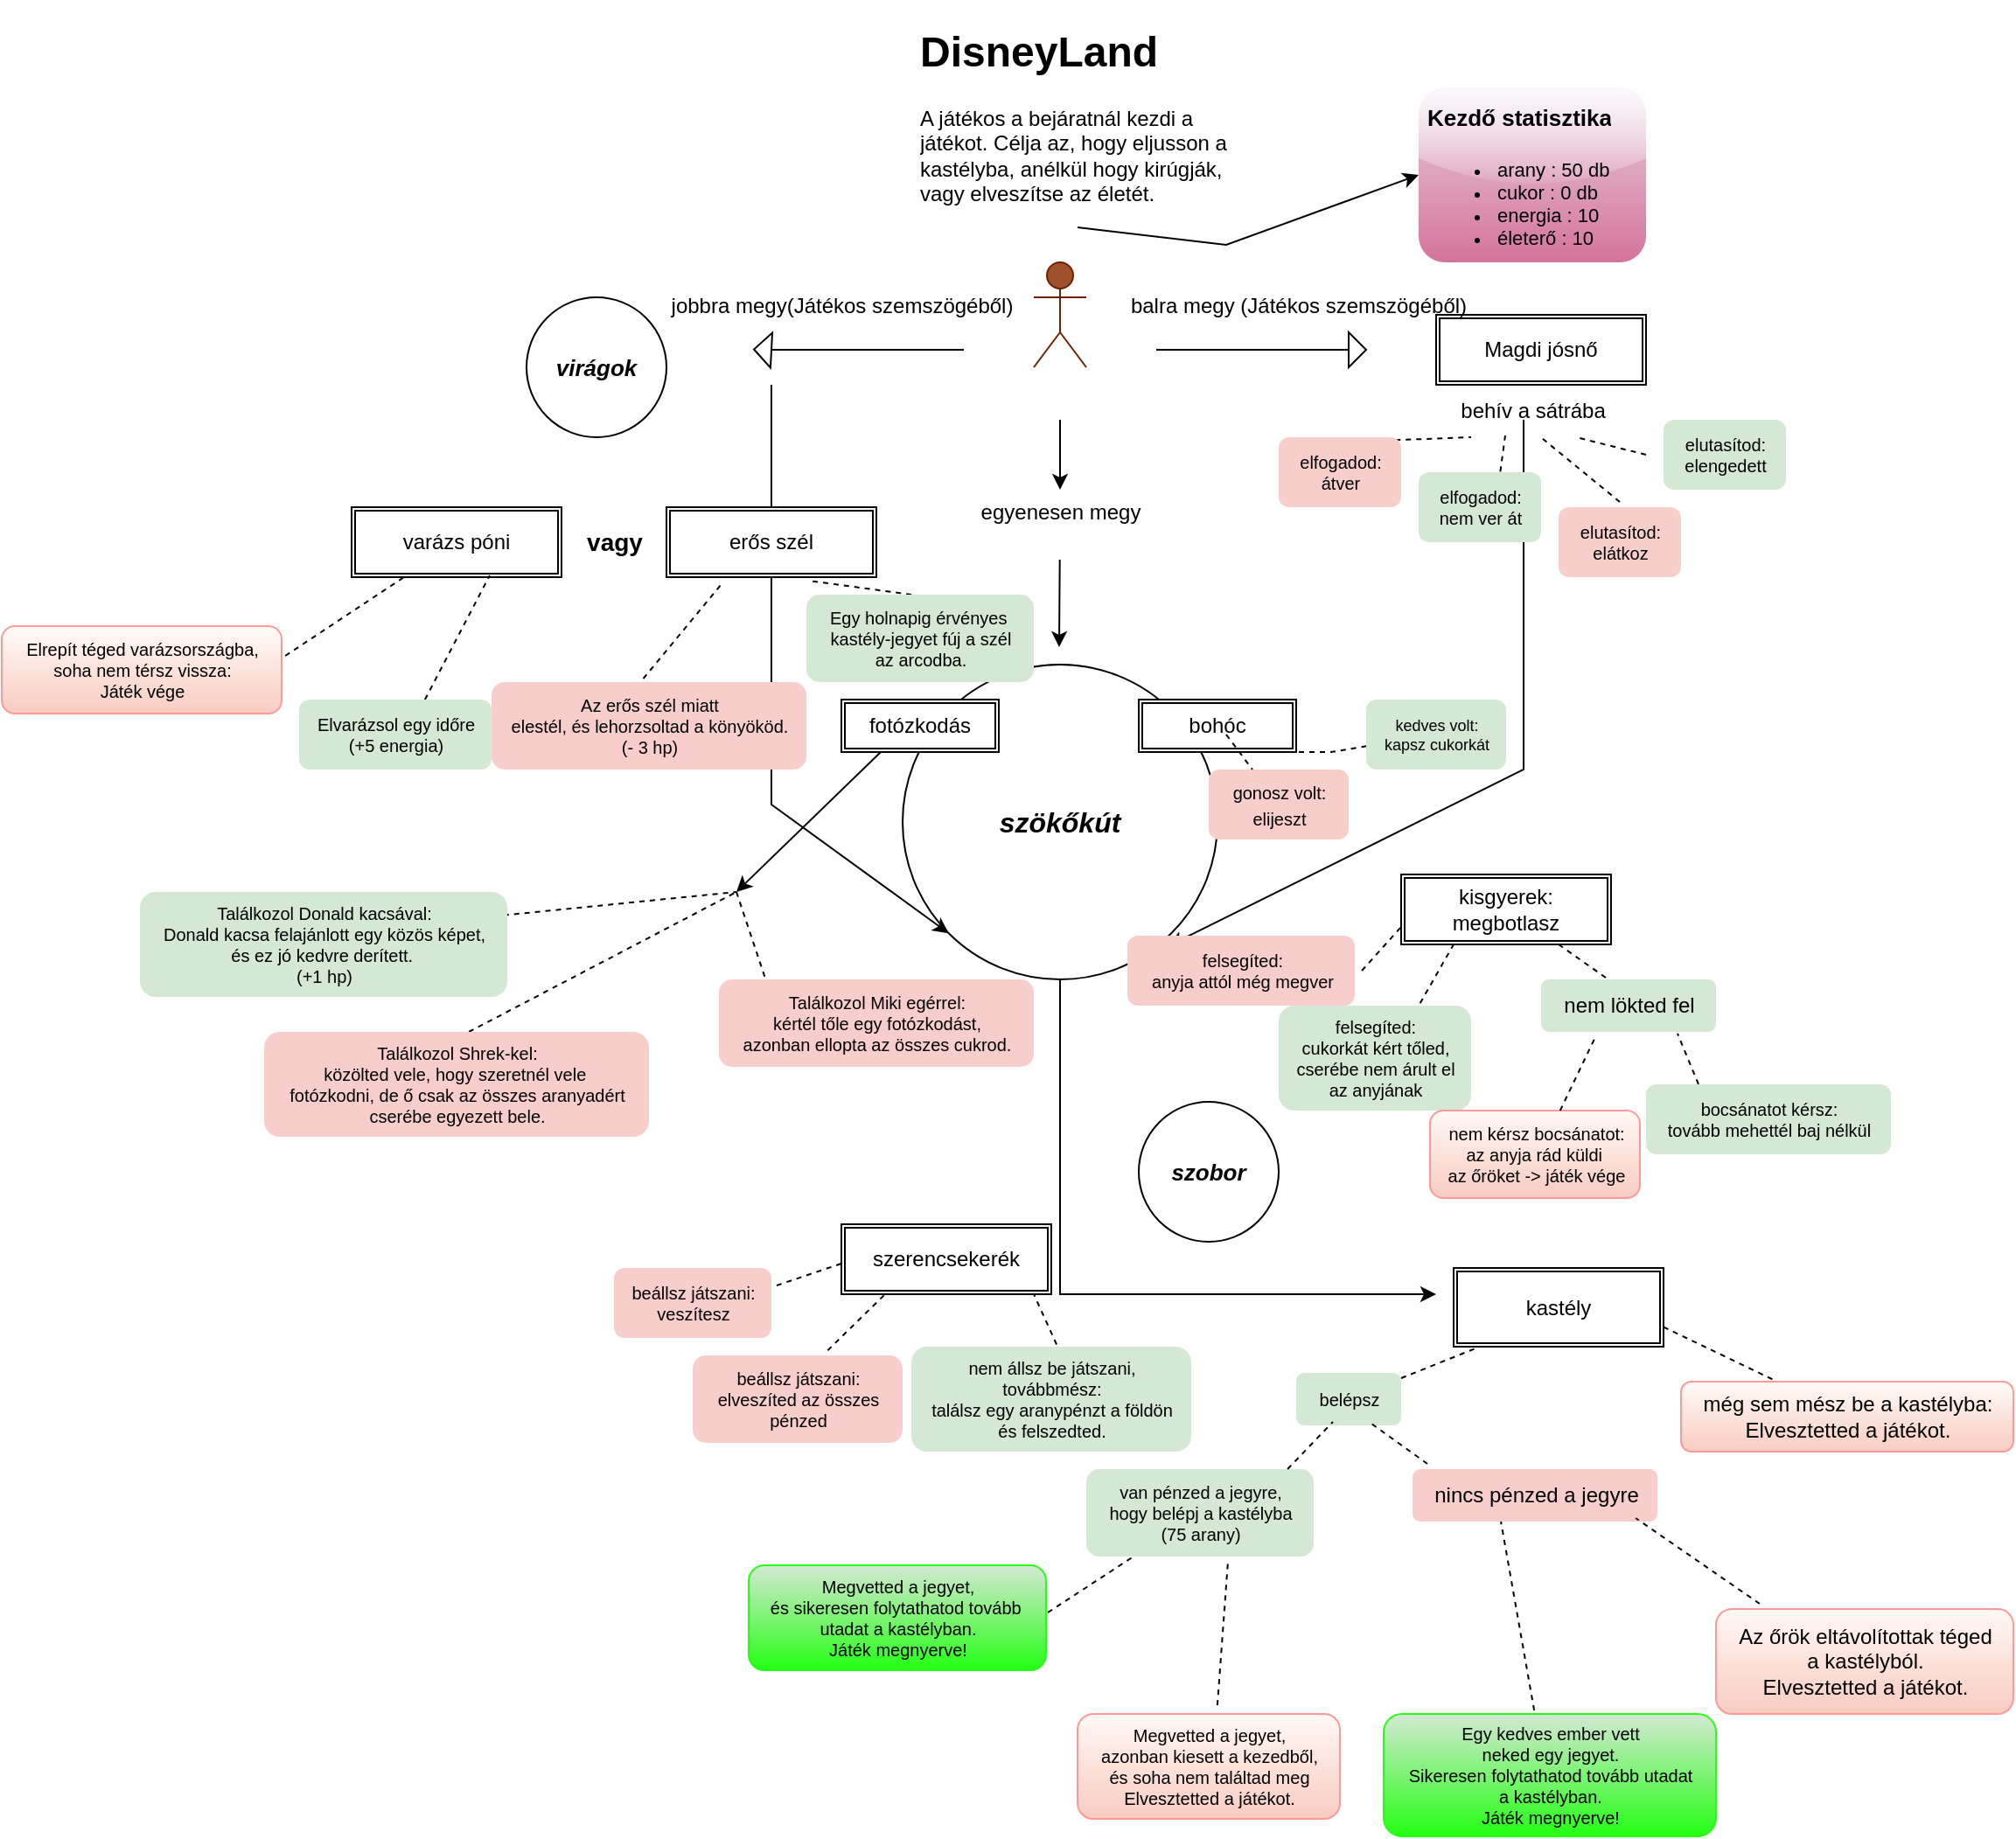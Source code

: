 <mxfile version="22.0.5" type="github">
  <diagram name="1 oldal" id="SZkVGr4VHI8cuYks12D8">
    <mxGraphModel dx="1399" dy="770" grid="1" gridSize="10" guides="1" tooltips="1" connect="1" arrows="1" fold="1" page="1" pageScale="1" pageWidth="827" pageHeight="1169" math="0" shadow="0">
      <root>
        <mxCell id="0" />
        <mxCell id="1" parent="0" />
        <mxCell id="VQEg4Eyufkacg4ii3oWg-2" value="&lt;div&gt;&lt;i&gt;&lt;b&gt;kezdőpont&lt;/b&gt;&lt;/i&gt;&lt;/div&gt;&lt;div&gt;&lt;i&gt;&lt;b&gt;&lt;br&gt;&lt;/b&gt;&lt;/i&gt;&lt;/div&gt;" style="shape=umlActor;verticalLabelPosition=bottom;verticalAlign=top;html=1;outlineConnect=0;fillColor=#a0522d;strokeColor=#6D1F00;fontColor=#ffffff;" parent="1" vertex="1">
          <mxGeometry x="820" y="160" width="30" height="60" as="geometry" />
        </mxCell>
        <mxCell id="VQEg4Eyufkacg4ii3oWg-5" value="" style="endArrow=none;html=1;rounded=0;" parent="1" source="VQEg4Eyufkacg4ii3oWg-10" edge="1">
          <mxGeometry width="50" height="50" relative="1" as="geometry">
            <mxPoint x="890" y="210" as="sourcePoint" />
            <mxPoint x="1000" y="210" as="targetPoint" />
          </mxGeometry>
        </mxCell>
        <mxCell id="VQEg4Eyufkacg4ii3oWg-6" value="" style="endArrow=none;html=1;rounded=0;" parent="1" source="VQEg4Eyufkacg4ii3oWg-8" edge="1">
          <mxGeometry width="50" height="50" relative="1" as="geometry">
            <mxPoint x="670" y="210" as="sourcePoint" />
            <mxPoint x="780" y="210" as="targetPoint" />
          </mxGeometry>
        </mxCell>
        <mxCell id="VQEg4Eyufkacg4ii3oWg-9" value="" style="endArrow=none;html=1;rounded=0;" parent="1" target="VQEg4Eyufkacg4ii3oWg-8" edge="1">
          <mxGeometry width="50" height="50" relative="1" as="geometry">
            <mxPoint x="670" y="210" as="sourcePoint" />
            <mxPoint x="780" y="210" as="targetPoint" />
          </mxGeometry>
        </mxCell>
        <mxCell id="VQEg4Eyufkacg4ii3oWg-8" value="" style="triangle;whiteSpace=wrap;html=1;rotation=-177;" parent="1" vertex="1">
          <mxGeometry x="660" y="200" width="10" height="20" as="geometry" />
        </mxCell>
        <mxCell id="VQEg4Eyufkacg4ii3oWg-11" value="" style="endArrow=none;html=1;rounded=0;" parent="1" target="VQEg4Eyufkacg4ii3oWg-10" edge="1">
          <mxGeometry width="50" height="50" relative="1" as="geometry">
            <mxPoint x="890" y="210" as="sourcePoint" />
            <mxPoint x="1000" y="210" as="targetPoint" />
          </mxGeometry>
        </mxCell>
        <mxCell id="VQEg4Eyufkacg4ii3oWg-10" value="" style="triangle;whiteSpace=wrap;html=1;rotation=-180;direction=west;" parent="1" vertex="1">
          <mxGeometry x="1000" y="200" width="10" height="20" as="geometry" />
        </mxCell>
        <mxCell id="VQEg4Eyufkacg4ii3oWg-12" value="" style="endArrow=classic;html=1;rounded=0;" parent="1" source="VQEg4Eyufkacg4ii3oWg-38" edge="1">
          <mxGeometry width="50" height="50" relative="1" as="geometry">
            <mxPoint x="835" y="250" as="sourcePoint" />
            <mxPoint x="834.5" y="380" as="targetPoint" />
          </mxGeometry>
        </mxCell>
        <mxCell id="VQEg4Eyufkacg4ii3oWg-13" value="&lt;b&gt;&lt;i&gt;&lt;font style=&quot;font-size: 16px;&quot;&gt;szökőkút&lt;/font&gt;&lt;/i&gt;&lt;/b&gt;" style="ellipse;whiteSpace=wrap;html=1;aspect=fixed;" parent="1" vertex="1">
          <mxGeometry x="745" y="390" width="180" height="180" as="geometry" />
        </mxCell>
        <mxCell id="VQEg4Eyufkacg4ii3oWg-16" value="Magdi jósnő" style="shape=ext;double=1;rounded=0;whiteSpace=wrap;html=1;" parent="1" vertex="1">
          <mxGeometry x="1050" y="190" width="120" height="40" as="geometry" />
        </mxCell>
        <mxCell id="VQEg4Eyufkacg4ii3oWg-18" value="" style="endArrow=classic;html=1;rounded=0;fontSize=30;entryX=0;entryY=1;entryDx=0;entryDy=0;" parent="1" target="VQEg4Eyufkacg4ii3oWg-13" edge="1">
          <mxGeometry width="50" height="50" relative="1" as="geometry">
            <mxPoint x="670" y="230" as="sourcePoint" />
            <mxPoint x="660" y="450" as="targetPoint" />
            <Array as="points">
              <mxPoint x="670" y="470" />
            </Array>
          </mxGeometry>
        </mxCell>
        <mxCell id="VQEg4Eyufkacg4ii3oWg-20" value="" style="endArrow=classic;html=1;rounded=0;entryX=0.844;entryY=0.894;entryDx=0;entryDy=0;entryPerimeter=0;" parent="1" target="VQEg4Eyufkacg4ii3oWg-13" edge="1">
          <mxGeometry width="50" height="50" relative="1" as="geometry">
            <mxPoint x="1100" y="250" as="sourcePoint" />
            <mxPoint x="870" y="420" as="targetPoint" />
            <Array as="points">
              <mxPoint x="1100" y="450" />
            </Array>
          </mxGeometry>
        </mxCell>
        <mxCell id="VQEg4Eyufkacg4ii3oWg-22" value="" style="endArrow=classic;html=1;rounded=0;exitX=0.5;exitY=1;exitDx=0;exitDy=0;" parent="1" source="VQEg4Eyufkacg4ii3oWg-13" edge="1">
          <mxGeometry width="50" height="50" relative="1" as="geometry">
            <mxPoint x="820" y="470" as="sourcePoint" />
            <mxPoint x="1050" y="750" as="targetPoint" />
            <Array as="points">
              <mxPoint x="835" y="750" />
            </Array>
          </mxGeometry>
        </mxCell>
        <mxCell id="VQEg4Eyufkacg4ii3oWg-23" value="szerencsekerék" style="shape=ext;double=1;rounded=0;whiteSpace=wrap;html=1;" parent="1" vertex="1">
          <mxGeometry x="710" y="710" width="120" height="40" as="geometry" />
        </mxCell>
        <mxCell id="VQEg4Eyufkacg4ii3oWg-27" value="kastély" style="shape=ext;double=1;rounded=0;whiteSpace=wrap;html=1;" parent="1" vertex="1">
          <mxGeometry x="1060" y="735" width="120" height="45" as="geometry" />
        </mxCell>
        <mxCell id="VQEg4Eyufkacg4ii3oWg-29" value="fotózkodás" style="shape=ext;double=1;rounded=0;whiteSpace=wrap;html=1;" parent="1" vertex="1">
          <mxGeometry x="710" y="410" width="90" height="30" as="geometry" />
        </mxCell>
        <mxCell id="VQEg4Eyufkacg4ii3oWg-30" value="bohóc" style="shape=ext;double=1;rounded=0;whiteSpace=wrap;html=1;" parent="1" vertex="1">
          <mxGeometry x="880" y="410" width="90" height="30" as="geometry" />
        </mxCell>
        <mxCell id="VQEg4Eyufkacg4ii3oWg-32" value="kisgyerek:&lt;br&gt;megbotlasz" style="shape=ext;double=1;rounded=0;whiteSpace=wrap;html=1;" parent="1" vertex="1">
          <mxGeometry x="1030" y="510" width="120" height="40" as="geometry" />
        </mxCell>
        <mxCell id="VQEg4Eyufkacg4ii3oWg-33" value="&lt;b&gt;&lt;i&gt;&lt;font style=&quot;font-size: 13px;&quot;&gt;szobor&lt;/font&gt;&lt;/i&gt;&lt;/b&gt;" style="ellipse;whiteSpace=wrap;html=1;aspect=fixed;" parent="1" vertex="1">
          <mxGeometry x="880" y="640" width="80" height="80" as="geometry" />
        </mxCell>
        <mxCell id="VQEg4Eyufkacg4ii3oWg-34" value="varázs póni" style="shape=ext;double=1;rounded=0;whiteSpace=wrap;html=1;" parent="1" vertex="1">
          <mxGeometry x="430" y="300" width="120" height="40" as="geometry" />
        </mxCell>
        <mxCell id="VQEg4Eyufkacg4ii3oWg-35" value="balra megy (Játékos szemszögéből)" style="text;html=1;align=center;verticalAlign=middle;resizable=0;points=[];autosize=1;strokeColor=none;fillColor=none;" parent="1" vertex="1">
          <mxGeometry x="861" y="170" width="220" height="30" as="geometry" />
        </mxCell>
        <mxCell id="VQEg4Eyufkacg4ii3oWg-37" value="jobbra megy(Játékos szemszögéből)" style="text;html=1;align=center;verticalAlign=middle;resizable=0;points=[];autosize=1;strokeColor=none;fillColor=none;" parent="1" vertex="1">
          <mxGeometry x="595" y="170" width="230" height="30" as="geometry" />
        </mxCell>
        <mxCell id="VQEg4Eyufkacg4ii3oWg-39" value="" style="endArrow=classic;html=1;rounded=0;" parent="1" target="VQEg4Eyufkacg4ii3oWg-38" edge="1">
          <mxGeometry width="50" height="50" relative="1" as="geometry">
            <mxPoint x="835" y="250" as="sourcePoint" />
            <mxPoint x="834.5" y="380" as="targetPoint" />
          </mxGeometry>
        </mxCell>
        <mxCell id="VQEg4Eyufkacg4ii3oWg-38" value="&lt;div&gt;egyenesen megy&lt;/div&gt;&lt;div&gt;&lt;br&gt;&lt;/div&gt;" style="text;html=1;align=center;verticalAlign=middle;resizable=0;points=[];autosize=1;strokeColor=none;fillColor=none;" parent="1" vertex="1">
          <mxGeometry x="775" y="290" width="120" height="40" as="geometry" />
        </mxCell>
        <mxCell id="VQEg4Eyufkacg4ii3oWg-40" value="&lt;div&gt;behív a sátrába&lt;/div&gt;" style="text;html=1;align=center;verticalAlign=middle;resizable=0;points=[];autosize=1;strokeColor=none;fillColor=none;" parent="1" vertex="1">
          <mxGeometry x="1050" y="230" width="110" height="30" as="geometry" />
        </mxCell>
        <mxCell id="VQEg4Eyufkacg4ii3oWg-41" value="" style="endArrow=none;dashed=1;html=1;rounded=0;exitX=0.695;exitY=0.058;exitDx=0;exitDy=0;exitPerimeter=0;" parent="1" source="VQEg4Eyufkacg4ii3oWg-45" edge="1">
          <mxGeometry width="50" height="50" relative="1" as="geometry">
            <mxPoint x="1050" y="280" as="sourcePoint" />
            <mxPoint x="1070" y="260" as="targetPoint" />
          </mxGeometry>
        </mxCell>
        <mxCell id="VQEg4Eyufkacg4ii3oWg-42" value="" style="endArrow=none;dashed=1;html=1;rounded=0;entryX=0.658;entryY=1.033;entryDx=0;entryDy=0;entryPerimeter=0;" parent="1" edge="1">
          <mxGeometry width="50" height="50" relative="1" as="geometry">
            <mxPoint x="1170" y="270" as="sourcePoint" />
            <mxPoint x="1130" y="260" as="targetPoint" />
          </mxGeometry>
        </mxCell>
        <mxCell id="VQEg4Eyufkacg4ii3oWg-43" value="" style="endArrow=none;dashed=1;html=1;rounded=0;entryX=0.533;entryY=0.967;entryDx=0;entryDy=0;entryPerimeter=0;exitX=0.5;exitY=-0.075;exitDx=0;exitDy=0;exitPerimeter=0;" parent="1" source="mEzDhjuTcP2UeNapwm7h-10" target="VQEg4Eyufkacg4ii3oWg-40" edge="1">
          <mxGeometry width="50" height="50" relative="1" as="geometry">
            <mxPoint x="1140" y="290" as="sourcePoint" />
            <mxPoint x="1140" y="270" as="targetPoint" />
          </mxGeometry>
        </mxCell>
        <mxCell id="VQEg4Eyufkacg4ii3oWg-44" value="" style="endArrow=none;dashed=1;html=1;rounded=0;entryX=0.533;entryY=0.967;entryDx=0;entryDy=0;entryPerimeter=0;exitX=0.667;exitY=-0.008;exitDx=0;exitDy=0;exitPerimeter=0;" parent="1" source="VQEg4Eyufkacg4ii3oWg-46" edge="1">
          <mxGeometry width="50" height="50" relative="1" as="geometry">
            <mxPoint x="1090.5" y="290" as="sourcePoint" />
            <mxPoint x="1089.5" y="259" as="targetPoint" />
          </mxGeometry>
        </mxCell>
        <mxCell id="VQEg4Eyufkacg4ii3oWg-45" value="&lt;div style=&quot;font-size: 10px;&quot;&gt;elfogadod:&lt;/div&gt;&lt;div style=&quot;font-size: 10px;&quot;&gt;átver&lt;br style=&quot;font-size: 10px;&quot;&gt;&lt;/div&gt;" style="text;html=1;align=center;verticalAlign=middle;resizable=0;points=[];autosize=1;strokeColor=none;fillColor=#f8cecc;fontSize=10;rounded=1;" parent="1" vertex="1">
          <mxGeometry x="960" y="260" width="70" height="40" as="geometry" />
        </mxCell>
        <mxCell id="VQEg4Eyufkacg4ii3oWg-46" value="&lt;div style=&quot;font-size: 10px;&quot;&gt;elfogadod:&lt;/div&gt;&lt;div style=&quot;font-size: 10px;&quot;&gt;nem ver át&lt;br style=&quot;font-size: 10px;&quot;&gt;&lt;/div&gt;" style="text;html=1;align=center;verticalAlign=middle;resizable=0;points=[];autosize=1;strokeColor=none;fillColor=#d5e8d4;fontSize=10;fillStyle=auto;gradientColor=none;rounded=1;glass=0;shadow=0;" parent="1" vertex="1">
          <mxGeometry x="1040" y="280" width="70" height="40" as="geometry" />
        </mxCell>
        <mxCell id="VQEg4Eyufkacg4ii3oWg-49" value="&lt;div style=&quot;font-size: 10px;&quot;&gt;elutasítod:&lt;/div&gt;&lt;div style=&quot;font-size: 10px;&quot;&gt;elengedett&lt;/div&gt;" style="text;html=1;align=center;verticalAlign=middle;resizable=0;points=[];autosize=1;strokeColor=none;fillColor=#d5e8d4;fontSize=10;rounded=1;" parent="1" vertex="1">
          <mxGeometry x="1180" y="250" width="70" height="40" as="geometry" />
        </mxCell>
        <mxCell id="RfejrbbT5hm9Z-tXLrb4-1" value="&lt;font style=&quot;font-size: 10px;&quot;&gt;gonosz volt:&lt;br&gt;elijeszt&lt;/font&gt;" style="text;html=1;align=center;verticalAlign=middle;resizable=0;points=[];autosize=1;strokeColor=none;fillColor=#f8cecc;rounded=1;" parent="1" vertex="1">
          <mxGeometry x="920" y="450" width="80" height="40" as="geometry" />
        </mxCell>
        <mxCell id="RfejrbbT5hm9Z-tXLrb4-3" value="kedves volt:&lt;br style=&quot;font-size: 9px;&quot;&gt;kapsz cukorkát" style="text;html=1;align=center;verticalAlign=middle;resizable=0;points=[];autosize=1;strokeColor=none;fillColor=#d5e8d4;fontSize=9;rounded=1;" parent="1" vertex="1">
          <mxGeometry x="1010" y="410" width="80" height="40" as="geometry" />
        </mxCell>
        <mxCell id="RfejrbbT5hm9Z-tXLrb4-7" value="" style="endArrow=none;dashed=1;html=1;rounded=0;" parent="1" target="RfejrbbT5hm9Z-tXLrb4-1" edge="1">
          <mxGeometry width="50" height="50" relative="1" as="geometry">
            <mxPoint x="930" y="430" as="sourcePoint" />
            <mxPoint x="980" y="380" as="targetPoint" />
          </mxGeometry>
        </mxCell>
        <mxCell id="RfejrbbT5hm9Z-tXLrb4-8" value="" style="endArrow=none;dashed=1;html=1;rounded=0;exitX=0.75;exitY=1;exitDx=0;exitDy=0;" parent="1" source="VQEg4Eyufkacg4ii3oWg-30" target="RfejrbbT5hm9Z-tXLrb4-3" edge="1">
          <mxGeometry width="50" height="50" relative="1" as="geometry">
            <mxPoint x="940" y="440" as="sourcePoint" />
            <mxPoint x="942" y="450" as="targetPoint" />
            <Array as="points">
              <mxPoint x="990" y="440" />
            </Array>
          </mxGeometry>
        </mxCell>
        <mxCell id="RfejrbbT5hm9Z-tXLrb4-10" value="" style="endArrow=none;dashed=1;html=1;rounded=0;exitX=0.735;exitY=-0.023;exitDx=0;exitDy=0;exitPerimeter=0;" parent="1" source="RfejrbbT5hm9Z-tXLrb4-12" edge="1">
          <mxGeometry width="50" height="50" relative="1" as="geometry">
            <mxPoint x="1050" y="570" as="sourcePoint" />
            <mxPoint x="1060" y="550" as="targetPoint" />
          </mxGeometry>
        </mxCell>
        <mxCell id="RfejrbbT5hm9Z-tXLrb4-12" value="&lt;font style=&quot;font-size: 10px;&quot;&gt;felsegíted:&lt;br style=&quot;font-size: 10px;&quot;&gt;cukorkát kért tőled,&lt;br style=&quot;font-size: 10px;&quot;&gt;cserébe nem árult el&lt;br style=&quot;font-size: 10px;&quot;&gt;az anyjának&lt;br style=&quot;font-size: 10px;&quot;&gt;&lt;/font&gt;" style="text;html=1;align=center;verticalAlign=middle;resizable=0;points=[];autosize=1;strokeColor=none;fillColor=#d5e8d4;rounded=1;fontSize=10;" parent="1" vertex="1">
          <mxGeometry x="960" y="585" width="110" height="60" as="geometry" />
        </mxCell>
        <mxCell id="ZeIe9nPfyKFeGoANkGUT-1" value="&lt;font style=&quot;font-size: 10px;&quot;&gt;felsegíted:&lt;br style=&quot;font-size: 10px;&quot;&gt;anyja attól még megver&lt;/font&gt;" style="text;html=1;align=center;verticalAlign=middle;resizable=0;points=[];autosize=1;strokeColor=none;fillColor=#f8cecc;rounded=1;fontSize=10;" parent="1" vertex="1">
          <mxGeometry x="873.5" y="545" width="130" height="40" as="geometry" />
        </mxCell>
        <mxCell id="ZeIe9nPfyKFeGoANkGUT-3" value="nem lökted fel" style="text;html=1;align=center;verticalAlign=middle;resizable=0;points=[];autosize=1;strokeColor=none;fillColor=#d5e8d4;rounded=1;" parent="1" vertex="1">
          <mxGeometry x="1110" y="570" width="100" height="30" as="geometry" />
        </mxCell>
        <mxCell id="ZeIe9nPfyKFeGoANkGUT-4" value="" style="endArrow=none;dashed=1;html=1;rounded=0;exitX=0.37;exitY=-0.033;exitDx=0;exitDy=0;exitPerimeter=0;entryX=0.75;entryY=1;entryDx=0;entryDy=0;" parent="1" source="ZeIe9nPfyKFeGoANkGUT-3" target="VQEg4Eyufkacg4ii3oWg-32" edge="1">
          <mxGeometry width="50" height="50" relative="1" as="geometry">
            <mxPoint x="1060" y="580" as="sourcePoint" />
            <mxPoint x="1070" y="560" as="targetPoint" />
          </mxGeometry>
        </mxCell>
        <mxCell id="ZeIe9nPfyKFeGoANkGUT-5" value="" style="endArrow=none;dashed=1;html=1;rounded=0;exitX=1.031;exitY=0.5;exitDx=0;exitDy=0;exitPerimeter=0;entryX=0;entryY=0.75;entryDx=0;entryDy=0;" parent="1" source="ZeIe9nPfyKFeGoANkGUT-1" target="VQEg4Eyufkacg4ii3oWg-32" edge="1">
          <mxGeometry width="50" height="50" relative="1" as="geometry">
            <mxPoint x="1157" y="579" as="sourcePoint" />
            <mxPoint x="1130" y="560" as="targetPoint" />
          </mxGeometry>
        </mxCell>
        <mxCell id="ZeIe9nPfyKFeGoANkGUT-6" value="" style="endArrow=none;dashed=1;html=1;rounded=0;entryX=0.78;entryY=1.033;entryDx=0;entryDy=0;entryPerimeter=0;" parent="1" target="ZeIe9nPfyKFeGoANkGUT-3" edge="1">
          <mxGeometry width="50" height="50" relative="1" as="geometry">
            <mxPoint x="1200" y="630" as="sourcePoint" />
            <mxPoint x="1130" y="560" as="targetPoint" />
          </mxGeometry>
        </mxCell>
        <mxCell id="ZeIe9nPfyKFeGoANkGUT-7" value="bocsánatot kérsz:&lt;br style=&quot;font-size: 10px;&quot;&gt;tovább mehettél baj nélkül" style="text;html=1;align=center;verticalAlign=middle;resizable=0;points=[];autosize=1;strokeColor=none;fillColor=#d5e8d4;fontSize=10;rounded=1;" parent="1" vertex="1">
          <mxGeometry x="1170" y="630" width="140" height="40" as="geometry" />
        </mxCell>
        <mxCell id="ZeIe9nPfyKFeGoANkGUT-9" value="nem kérsz bocsánatot:&lt;br style=&quot;font-size: 10px;&quot;&gt;az anyja rád küldi&amp;nbsp;&lt;br style=&quot;font-size: 10px;&quot;&gt;az őröket -&amp;gt; játék vége" style="text;html=1;align=center;verticalAlign=middle;resizable=0;points=[];autosize=1;strokeColor=#FF9999;fillColor=#F8CCC1;fontSize=10;rounded=1;gradientColor=#FFF8F5;gradientDirection=north;strokeWidth=1;" parent="1" vertex="1">
          <mxGeometry x="1046.5" y="645" width="120" height="50" as="geometry" />
        </mxCell>
        <mxCell id="ZeIe9nPfyKFeGoANkGUT-10" value="" style="endArrow=none;dashed=1;html=1;rounded=0;entryX=0.31;entryY=1.1;entryDx=0;entryDy=0;entryPerimeter=0;exitX=0.62;exitY=0;exitDx=0;exitDy=0;exitPerimeter=0;" parent="1" source="ZeIe9nPfyKFeGoANkGUT-9" target="ZeIe9nPfyKFeGoANkGUT-3" edge="1">
          <mxGeometry width="50" height="50" relative="1" as="geometry">
            <mxPoint x="1210" y="640" as="sourcePoint" />
            <mxPoint x="1198" y="611" as="targetPoint" />
          </mxGeometry>
        </mxCell>
        <mxCell id="mEzDhjuTcP2UeNapwm7h-1" value="beállsz játszani:&lt;br style=&quot;font-size: 10px;&quot;&gt;veszítesz" style="text;html=1;align=center;verticalAlign=middle;resizable=0;points=[];autosize=1;strokeColor=none;fillColor=#f8cecc;fontSize=10;rounded=1;" parent="1" vertex="1">
          <mxGeometry x="580" y="735" width="90" height="40" as="geometry" />
        </mxCell>
        <mxCell id="mEzDhjuTcP2UeNapwm7h-2" value="beállsz játszani:&lt;br style=&quot;font-size: 10px;&quot;&gt;elveszíted az összes&lt;br style=&quot;font-size: 10px;&quot;&gt;pénzed" style="text;html=1;align=center;verticalAlign=middle;resizable=0;points=[];autosize=1;strokeColor=none;fillColor=#f8cecc;fontSize=10;rounded=1;" parent="1" vertex="1">
          <mxGeometry x="625" y="785" width="120" height="50" as="geometry" />
        </mxCell>
        <mxCell id="mEzDhjuTcP2UeNapwm7h-3" value="nem állsz be játszani,&lt;br style=&quot;font-size: 10px;&quot;&gt;továbbmész:&lt;br style=&quot;font-size: 10px;&quot;&gt;találsz egy aranypénzt a földön&lt;br style=&quot;font-size: 10px;&quot;&gt;és felszedted." style="text;html=1;align=center;verticalAlign=middle;resizable=0;points=[];autosize=1;strokeColor=none;fillColor=#d5e8d4;fontSize=10;rounded=1;" parent="1" vertex="1">
          <mxGeometry x="750" y="780" width="160" height="60" as="geometry" />
        </mxCell>
        <mxCell id="mEzDhjuTcP2UeNapwm7h-4" value="" style="endArrow=none;dashed=1;html=1;rounded=0;exitX=1.033;exitY=0.25;exitDx=0;exitDy=0;exitPerimeter=0;" parent="1" source="mEzDhjuTcP2UeNapwm7h-1" edge="1">
          <mxGeometry width="50" height="50" relative="1" as="geometry">
            <mxPoint x="660" y="782.5" as="sourcePoint" />
            <mxPoint x="710" y="732.5" as="targetPoint" />
          </mxGeometry>
        </mxCell>
        <mxCell id="mEzDhjuTcP2UeNapwm7h-5" value="" style="endArrow=none;dashed=1;html=1;rounded=0;exitX=0.643;exitY=-0.057;exitDx=0;exitDy=0;exitPerimeter=0;" parent="1" source="mEzDhjuTcP2UeNapwm7h-2" edge="1">
          <mxGeometry width="50" height="50" relative="1" as="geometry">
            <mxPoint x="685" y="800" as="sourcePoint" />
            <mxPoint x="735" y="750" as="targetPoint" />
          </mxGeometry>
        </mxCell>
        <mxCell id="mEzDhjuTcP2UeNapwm7h-6" value="" style="endArrow=none;dashed=1;html=1;rounded=0;exitX=0.519;exitY=-0.021;exitDx=0;exitDy=0;exitPerimeter=0;" parent="1" source="mEzDhjuTcP2UeNapwm7h-3" edge="1">
          <mxGeometry width="50" height="50" relative="1" as="geometry">
            <mxPoint x="770" y="800" as="sourcePoint" />
            <mxPoint x="820" y="750" as="targetPoint" />
          </mxGeometry>
        </mxCell>
        <mxCell id="mEzDhjuTcP2UeNapwm7h-7" value="belépsz" style="text;html=1;align=center;verticalAlign=middle;resizable=0;points=[];autosize=1;strokeColor=none;fillColor=#d5e8d4;rounded=1;fontSize=10;" parent="1" vertex="1">
          <mxGeometry x="970" y="795" width="60" height="30" as="geometry" />
        </mxCell>
        <mxCell id="mEzDhjuTcP2UeNapwm7h-10" value="elutasítod:&lt;br style=&quot;font-size: 10px;&quot;&gt;elátkoz" style="text;html=1;align=center;verticalAlign=middle;resizable=0;points=[];autosize=1;strokeColor=none;fillColor=#f8cecc;rounded=1;fontSize=10;" parent="1" vertex="1">
          <mxGeometry x="1120" y="300" width="70" height="40" as="geometry" />
        </mxCell>
        <mxCell id="mEzDhjuTcP2UeNapwm7h-11" value="&lt;h1&gt;DisneyLand&lt;/h1&gt;&lt;p&gt;A játékos a bejáratnál kezdi a játékot. Célja az, hogy eljusson a kastélyba, anélkül hogy kirúgják, vagy elveszítse az életét.&lt;/p&gt;" style="text;html=1;strokeColor=none;fillColor=none;spacing=5;spacingTop=-20;whiteSpace=wrap;overflow=hidden;rounded=0;" parent="1" vertex="1">
          <mxGeometry x="750" y="20" width="190" height="120" as="geometry" />
        </mxCell>
        <mxCell id="mEzDhjuTcP2UeNapwm7h-13" value="&lt;h1 style=&quot;text-align: justify;&quot;&gt;&lt;font style=&quot;font-size: 13px;&quot;&gt;Kezdő statisztika&lt;/font&gt;&lt;/h1&gt;&lt;p style=&quot;&quot;&gt;&lt;/p&gt;&lt;ul style=&quot;font-size: 11px;&quot;&gt;&lt;li style=&quot;text-align: justify;&quot;&gt;&lt;span style=&quot;&quot;&gt;arany : 50 db&lt;/span&gt;&lt;/li&gt;&lt;li style=&quot;border-color: var(--border-color);&quot;&gt;cukor : 0 db&lt;/li&gt;&lt;li style=&quot;border-color: var(--border-color);&quot;&gt;energia : 10&lt;/li&gt;&lt;li style=&quot;border-color: var(--border-color);&quot;&gt;életerő : 10&lt;br&gt;&lt;/li&gt;&lt;/ul&gt;&lt;p&gt;&lt;/p&gt;" style="text;html=1;strokeColor=none;fillColor=#e6d0de;spacing=5;spacingTop=-20;whiteSpace=wrap;overflow=hidden;rounded=1;fontSize=10;gradientColor=#d5739d;glass=1;" parent="1" vertex="1">
          <mxGeometry x="1040" y="60" width="130" height="100" as="geometry" />
        </mxCell>
        <mxCell id="mEzDhjuTcP2UeNapwm7h-18" value="" style="endArrow=classic;html=1;rounded=0;entryX=0;entryY=0.5;entryDx=0;entryDy=0;exitX=0.5;exitY=1;exitDx=0;exitDy=0;" parent="1" source="mEzDhjuTcP2UeNapwm7h-11" target="mEzDhjuTcP2UeNapwm7h-13" edge="1">
          <mxGeometry width="50" height="50" relative="1" as="geometry">
            <mxPoint x="760" y="320" as="sourcePoint" />
            <mxPoint x="810" y="270" as="targetPoint" />
            <Array as="points">
              <mxPoint x="930" y="150" />
            </Array>
          </mxGeometry>
        </mxCell>
        <mxCell id="mEzDhjuTcP2UeNapwm7h-19" value="van pénzed a jegyre,&lt;br style=&quot;font-size: 10px;&quot;&gt;hogy belépj a kastélyba&lt;br style=&quot;font-size: 10px;&quot;&gt;(75 arany)&lt;br style=&quot;font-size: 10px;&quot;&gt;" style="text;html=1;align=center;verticalAlign=middle;resizable=0;points=[];autosize=1;strokeColor=none;fillColor=#d5e8d4;rounded=1;fontSize=10;" parent="1" vertex="1">
          <mxGeometry x="850" y="850" width="130" height="50" as="geometry" />
        </mxCell>
        <mxCell id="mEzDhjuTcP2UeNapwm7h-20" value="Megvetted a jegyet,&lt;br style=&quot;font-size: 10px;&quot;&gt;és sikeresen folytathatod tovább&amp;nbsp;&lt;br style=&quot;font-size: 10px;&quot;&gt;utadat a kastélyban.&lt;br style=&quot;font-size: 10px;&quot;&gt;Játék megnyerve!" style="text;html=1;align=center;verticalAlign=middle;resizable=0;points=[];autosize=1;strokeColor=#24FF14;fillColor=#d5e8d4;rounded=1;fontSize=10;gradientColor=#24FF14;" parent="1" vertex="1">
          <mxGeometry x="657" y="905" width="170" height="60" as="geometry" />
        </mxCell>
        <mxCell id="mEzDhjuTcP2UeNapwm7h-21" value="Megvetted a jegyet,&lt;br style=&quot;font-size: 10px;&quot;&gt;azonban kiesett a kezedből,&lt;br style=&quot;font-size: 10px;&quot;&gt;és soha nem találtad meg&lt;br style=&quot;font-size: 10px;&quot;&gt;Elvesztetted a játékot." style="text;html=1;align=center;verticalAlign=middle;resizable=0;points=[];autosize=1;strokeColor=#FF9999;fillColor=#F8CCC1;rounded=1;fontSize=10;gradientColor=#FFF8F5;gradientDirection=north;" parent="1" vertex="1">
          <mxGeometry x="845" y="990" width="150" height="60" as="geometry" />
        </mxCell>
        <mxCell id="mEzDhjuTcP2UeNapwm7h-23" value="nincs pénzed a jegyre" style="text;html=1;align=center;verticalAlign=middle;resizable=0;points=[];autosize=1;strokeColor=none;fillColor=#f8cecc;rounded=1;" parent="1" vertex="1">
          <mxGeometry x="1036.5" y="850" width="140" height="30" as="geometry" />
        </mxCell>
        <mxCell id="mEzDhjuTcP2UeNapwm7h-25" value="Egy kedves ember vett &lt;br&gt;neked egy jegyet.&lt;br style=&quot;font-size: 10px;&quot;&gt;Sikeresen folytathatod tovább utadat&lt;br style=&quot;font-size: 10px;&quot;&gt;a kastélyban.&lt;br style=&quot;font-size: 10px;&quot;&gt;Játék megnyerve!" style="text;html=1;align=center;verticalAlign=middle;resizable=0;points=[];autosize=1;strokeColor=#24FF14;fillColor=#d5e8d4;rounded=1;fontSize=10;gradientColor=#24FF14;" parent="1" vertex="1">
          <mxGeometry x="1020" y="990" width="190" height="70" as="geometry" />
        </mxCell>
        <mxCell id="mEzDhjuTcP2UeNapwm7h-26" value="Az őrök eltávolítottak téged &lt;br&gt;a kastélyból.&lt;br&gt;Elvesztetted a játékot." style="text;html=1;align=center;verticalAlign=middle;resizable=0;points=[];autosize=1;strokeColor=#FF9999;fillColor=#F8CCC1;rounded=1;gradientColor=#FFF8F5;gradientDirection=north;" parent="1" vertex="1">
          <mxGeometry x="1210" y="930" width="170" height="60" as="geometry" />
        </mxCell>
        <mxCell id="mEzDhjuTcP2UeNapwm7h-27" value="" style="endArrow=none;dashed=1;html=1;rounded=0;entryX=0.35;entryY=0.933;entryDx=0;entryDy=0;entryPerimeter=0;exitX=0.885;exitY=0;exitDx=0;exitDy=0;exitPerimeter=0;" parent="1" source="mEzDhjuTcP2UeNapwm7h-19" target="mEzDhjuTcP2UeNapwm7h-7" edge="1">
          <mxGeometry width="50" height="50" relative="1" as="geometry">
            <mxPoint x="940" y="870" as="sourcePoint" />
            <mxPoint x="990" y="820" as="targetPoint" />
          </mxGeometry>
        </mxCell>
        <mxCell id="mEzDhjuTcP2UeNapwm7h-28" value="" style="endArrow=none;dashed=1;html=1;rounded=0;exitX=0.061;exitY=-0.1;exitDx=0;exitDy=0;exitPerimeter=0;entryX=0.717;entryY=0.967;entryDx=0;entryDy=0;entryPerimeter=0;" parent="1" source="mEzDhjuTcP2UeNapwm7h-23" target="mEzDhjuTcP2UeNapwm7h-7" edge="1">
          <mxGeometry width="50" height="50" relative="1" as="geometry">
            <mxPoint x="975" y="875" as="sourcePoint" />
            <mxPoint x="1025" y="825" as="targetPoint" />
          </mxGeometry>
        </mxCell>
        <mxCell id="mEzDhjuTcP2UeNapwm7h-29" value="" style="endArrow=none;dashed=1;html=1;rounded=0;exitX=1.006;exitY=0.45;exitDx=0;exitDy=0;exitPerimeter=0;" parent="1" source="mEzDhjuTcP2UeNapwm7h-20" edge="1">
          <mxGeometry width="50" height="50" relative="1" as="geometry">
            <mxPoint x="827" y="950" as="sourcePoint" />
            <mxPoint x="877" y="900" as="targetPoint" />
          </mxGeometry>
        </mxCell>
        <mxCell id="mEzDhjuTcP2UeNapwm7h-30" value="" style="endArrow=none;dashed=1;html=1;rounded=0;exitX=0.533;exitY=-0.083;exitDx=0;exitDy=0;exitPerimeter=0;entryX=0.623;entryY=1.06;entryDx=0;entryDy=0;entryPerimeter=0;" parent="1" source="mEzDhjuTcP2UeNapwm7h-21" target="mEzDhjuTcP2UeNapwm7h-19" edge="1">
          <mxGeometry width="50" height="50" relative="1" as="geometry">
            <mxPoint x="895" y="950" as="sourcePoint" />
            <mxPoint x="945" y="900" as="targetPoint" />
          </mxGeometry>
        </mxCell>
        <mxCell id="mEzDhjuTcP2UeNapwm7h-31" value="" style="endArrow=none;dashed=1;html=1;rounded=0;entryX=0.361;entryY=1;entryDx=0;entryDy=0;entryPerimeter=0;exitX=0.453;exitY=-0.029;exitDx=0;exitDy=0;exitPerimeter=0;" parent="1" source="mEzDhjuTcP2UeNapwm7h-25" target="mEzDhjuTcP2UeNapwm7h-23" edge="1">
          <mxGeometry width="50" height="50" relative="1" as="geometry">
            <mxPoint x="1046.5" y="930" as="sourcePoint" />
            <mxPoint x="1096.5" y="880" as="targetPoint" />
          </mxGeometry>
        </mxCell>
        <mxCell id="mEzDhjuTcP2UeNapwm7h-32" value="" style="endArrow=none;dashed=1;html=1;rounded=0;entryX=0.911;entryY=0.933;entryDx=0;entryDy=0;entryPerimeter=0;exitX=0.147;exitY=-0.05;exitDx=0;exitDy=0;exitPerimeter=0;" parent="1" source="mEzDhjuTcP2UeNapwm7h-26" target="mEzDhjuTcP2UeNapwm7h-23" edge="1">
          <mxGeometry width="50" height="50" relative="1" as="geometry">
            <mxPoint x="1130" y="930" as="sourcePoint" />
            <mxPoint x="1180" y="880" as="targetPoint" />
          </mxGeometry>
        </mxCell>
        <mxCell id="mEzDhjuTcP2UeNapwm7h-33" value="még sem mész be a kastélyba:&lt;br&gt;Elvesztetted a játékot." style="text;html=1;align=center;verticalAlign=middle;resizable=0;points=[];autosize=1;strokeColor=#FF9999;fillColor=#F8CCC1;gradientColor=#FFFBF7;gradientDirection=north;rounded=1;" parent="1" vertex="1">
          <mxGeometry x="1190" y="800" width="190" height="40" as="geometry" />
        </mxCell>
        <mxCell id="mEzDhjuTcP2UeNapwm7h-34" value="" style="endArrow=none;dashed=1;html=1;rounded=0;exitX=1;exitY=0.1;exitDx=0;exitDy=0;exitPerimeter=0;" parent="1" source="mEzDhjuTcP2UeNapwm7h-7" edge="1">
          <mxGeometry width="50" height="50" relative="1" as="geometry">
            <mxPoint x="1025" y="830" as="sourcePoint" />
            <mxPoint x="1075" y="780" as="targetPoint" />
          </mxGeometry>
        </mxCell>
        <mxCell id="mEzDhjuTcP2UeNapwm7h-35" value="" style="endArrow=none;dashed=1;html=1;rounded=0;exitX=1;exitY=0.75;exitDx=0;exitDy=0;entryX=0.279;entryY=-0.025;entryDx=0;entryDy=0;entryPerimeter=0;" parent="1" source="VQEg4Eyufkacg4ii3oWg-27" target="mEzDhjuTcP2UeNapwm7h-33" edge="1">
          <mxGeometry width="50" height="50" relative="1" as="geometry">
            <mxPoint x="1200" y="780" as="sourcePoint" />
            <mxPoint x="1250" y="730" as="targetPoint" />
          </mxGeometry>
        </mxCell>
        <mxCell id="JmrST0N77hDcvdrlOpVP-1" value="" style="endArrow=classic;html=1;rounded=0;exitX=0.25;exitY=1;exitDx=0;exitDy=0;" edge="1" parent="1" source="VQEg4Eyufkacg4ii3oWg-29">
          <mxGeometry width="50" height="50" relative="1" as="geometry">
            <mxPoint x="710" y="620" as="sourcePoint" />
            <mxPoint x="650" y="520" as="targetPoint" />
          </mxGeometry>
        </mxCell>
        <mxCell id="JmrST0N77hDcvdrlOpVP-2" value="" style="endArrow=none;dashed=1;html=1;rounded=0;exitX=0.99;exitY=0.222;exitDx=0;exitDy=0;exitPerimeter=0;" edge="1" parent="1" source="JmrST0N77hDcvdrlOpVP-5">
          <mxGeometry width="50" height="50" relative="1" as="geometry">
            <mxPoint x="550" y="540" as="sourcePoint" />
            <mxPoint x="650" y="520" as="targetPoint" />
          </mxGeometry>
        </mxCell>
        <mxCell id="JmrST0N77hDcvdrlOpVP-3" value="" style="endArrow=none;dashed=1;html=1;rounded=0;exitX=0.532;exitY=0;exitDx=0;exitDy=0;exitPerimeter=0;" edge="1" parent="1" source="JmrST0N77hDcvdrlOpVP-6">
          <mxGeometry width="50" height="50" relative="1" as="geometry">
            <mxPoint x="650" y="590" as="sourcePoint" />
            <mxPoint x="650" y="520" as="targetPoint" />
          </mxGeometry>
        </mxCell>
        <mxCell id="JmrST0N77hDcvdrlOpVP-4" value="" style="endArrow=none;dashed=1;html=1;rounded=0;entryX=0.147;entryY=-0.014;entryDx=0;entryDy=0;entryPerimeter=0;" edge="1" parent="1" target="JmrST0N77hDcvdrlOpVP-7">
          <mxGeometry width="50" height="50" relative="1" as="geometry">
            <mxPoint x="650" y="520" as="sourcePoint" />
            <mxPoint x="730" y="570" as="targetPoint" />
          </mxGeometry>
        </mxCell>
        <mxCell id="JmrST0N77hDcvdrlOpVP-5" value="Találkozol Donald kacsával:&lt;br&gt;Donald kacsa felajánlott egy közös képet,&lt;br&gt;és ez jó kedvre derített.&amp;nbsp;&lt;br&gt;(+1 hp)" style="text;html=1;align=center;verticalAlign=middle;resizable=0;points=[];autosize=1;strokeColor=none;fillColor=#d5e8d4;fontSize=10;rounded=1;" vertex="1" parent="1">
          <mxGeometry x="309" y="520" width="210" height="60" as="geometry" />
        </mxCell>
        <mxCell id="JmrST0N77hDcvdrlOpVP-6" value="Találkozol Shrek-kel:&lt;br&gt;közölted vele, hogy szeretnél vele&amp;nbsp;&lt;br&gt;fotózkodni, de ő csak az összes aranyadért&lt;br&gt;cserébe egyezett bele." style="text;html=1;align=center;verticalAlign=middle;resizable=0;points=[];autosize=1;strokeColor=none;fillColor=#f8cecc;fontSize=10;rounded=1;" vertex="1" parent="1">
          <mxGeometry x="380" y="600" width="220" height="60" as="geometry" />
        </mxCell>
        <mxCell id="JmrST0N77hDcvdrlOpVP-7" value="Találkozol Miki egérrel:&lt;br style=&quot;font-size: 10px;&quot;&gt;kértél tőle egy fotózkodást,&lt;br style=&quot;font-size: 10px;&quot;&gt;azonban ellopta az összes cukrod." style="text;html=1;align=center;verticalAlign=middle;resizable=0;points=[];autosize=1;strokeColor=none;fillColor=#f8cecc;fontSize=10;rounded=1;" vertex="1" parent="1">
          <mxGeometry x="640" y="570" width="180" height="50" as="geometry" />
        </mxCell>
        <mxCell id="JmrST0N77hDcvdrlOpVP-8" value="&lt;b&gt;&lt;font style=&quot;font-size: 14px;&quot;&gt;vagy&lt;/font&gt;&lt;/b&gt;" style="text;html=1;align=center;verticalAlign=middle;resizable=0;points=[];autosize=1;strokeColor=none;fillColor=none;" vertex="1" parent="1">
          <mxGeometry x="550" y="305" width="60" height="30" as="geometry" />
        </mxCell>
        <mxCell id="JmrST0N77hDcvdrlOpVP-10" value="erős szél" style="shape=ext;double=1;rounded=0;whiteSpace=wrap;html=1;" vertex="1" parent="1">
          <mxGeometry x="610" y="300" width="120" height="40" as="geometry" />
        </mxCell>
        <mxCell id="JmrST0N77hDcvdrlOpVP-13" value="&lt;b&gt;&lt;i&gt;&lt;font style=&quot;font-size: 13px;&quot;&gt;virágok&lt;/font&gt;&lt;/i&gt;&lt;/b&gt;" style="ellipse;whiteSpace=wrap;html=1;aspect=fixed;" vertex="1" parent="1">
          <mxGeometry x="530" y="180" width="80" height="80" as="geometry" />
        </mxCell>
        <mxCell id="JmrST0N77hDcvdrlOpVP-14" value="" style="endArrow=none;dashed=1;html=1;rounded=0;entryX=0.25;entryY=1;entryDx=0;entryDy=0;exitX=1.013;exitY=0.34;exitDx=0;exitDy=0;exitPerimeter=0;" edge="1" parent="1" source="JmrST0N77hDcvdrlOpVP-15" target="VQEg4Eyufkacg4ii3oWg-34">
          <mxGeometry width="50" height="50" relative="1" as="geometry">
            <mxPoint x="470" y="420" as="sourcePoint" />
            <mxPoint x="480" y="390" as="targetPoint" />
          </mxGeometry>
        </mxCell>
        <mxCell id="JmrST0N77hDcvdrlOpVP-15" value="Elrepít téged varázsországba,&lt;br style=&quot;font-size: 10px;&quot;&gt;soha nem térsz vissza:&lt;br style=&quot;font-size: 10px;&quot;&gt;Játék vége" style="text;html=1;align=center;verticalAlign=middle;resizable=0;points=[];autosize=1;strokeColor=#FF9999;fillColor=#F8CCC1;rounded=1;gradientColor=#FFFBF7;gradientDirection=north;fontSize=10;" vertex="1" parent="1">
          <mxGeometry x="230" y="368" width="160" height="50" as="geometry" />
        </mxCell>
        <mxCell id="JmrST0N77hDcvdrlOpVP-16" value="" style="endArrow=none;dashed=1;html=1;rounded=0;entryX=0.658;entryY=0.975;entryDx=0;entryDy=0;entryPerimeter=0;exitX=0.654;exitY=0;exitDx=0;exitDy=0;exitPerimeter=0;" edge="1" parent="1" source="JmrST0N77hDcvdrlOpVP-17" target="VQEg4Eyufkacg4ii3oWg-34">
          <mxGeometry width="50" height="50" relative="1" as="geometry">
            <mxPoint x="570" y="410" as="sourcePoint" />
            <mxPoint x="510" y="395" as="targetPoint" />
          </mxGeometry>
        </mxCell>
        <mxCell id="JmrST0N77hDcvdrlOpVP-17" value="Elvarázsol egy időre&lt;br style=&quot;font-size: 10px;&quot;&gt;(+5 energia)" style="text;html=1;align=center;verticalAlign=middle;resizable=0;points=[];autosize=1;strokeColor=none;fillColor=#d5e8d4;rounded=1;fontSize=10;" vertex="1" parent="1">
          <mxGeometry x="400" y="410" width="110" height="40" as="geometry" />
        </mxCell>
        <mxCell id="JmrST0N77hDcvdrlOpVP-18" value="" style="endArrow=none;dashed=1;html=1;rounded=0;entryX=0.677;entryY=1.05;entryDx=0;entryDy=0;exitX=0.462;exitY=0;exitDx=0;exitDy=0;exitPerimeter=0;entryPerimeter=0;" edge="1" parent="1" source="JmrST0N77hDcvdrlOpVP-19" target="JmrST0N77hDcvdrlOpVP-10">
          <mxGeometry width="50" height="50" relative="1" as="geometry">
            <mxPoint x="710" y="380" as="sourcePoint" />
            <mxPoint x="790" y="480" as="targetPoint" />
          </mxGeometry>
        </mxCell>
        <mxCell id="JmrST0N77hDcvdrlOpVP-19" value="Egy holnapig érvényes&amp;nbsp;&lt;br style=&quot;font-size: 10px;&quot;&gt;kastély-jegyet fúj a szél&lt;br style=&quot;font-size: 10px;&quot;&gt;az arcodba." style="text;html=1;align=center;verticalAlign=middle;resizable=0;points=[];autosize=1;strokeColor=none;fillColor=#d5e8d4;fontSize=10;rounded=1;" vertex="1" parent="1">
          <mxGeometry x="690" y="350" width="130" height="50" as="geometry" />
        </mxCell>
        <mxCell id="JmrST0N77hDcvdrlOpVP-20" value="Az erős szél miatt&lt;br style=&quot;font-size: 10px;&quot;&gt;elestél, és lehorzsoltad a könyököd.&lt;br style=&quot;font-size: 10px;&quot;&gt;(- 3 hp)" style="text;html=1;align=center;verticalAlign=middle;resizable=0;points=[];autosize=1;strokeColor=none;fillColor=#f8cecc;rounded=1;fontSize=10;" vertex="1" parent="1">
          <mxGeometry x="510" y="400" width="180" height="50" as="geometry" />
        </mxCell>
        <mxCell id="JmrST0N77hDcvdrlOpVP-21" value="" style="endArrow=none;dashed=1;html=1;rounded=0;entryX=0.261;entryY=1.104;entryDx=0;entryDy=0;entryPerimeter=0;exitX=0.482;exitY=-0.04;exitDx=0;exitDy=0;exitPerimeter=0;" edge="1" parent="1" source="JmrST0N77hDcvdrlOpVP-20" target="JmrST0N77hDcvdrlOpVP-10">
          <mxGeometry width="50" height="50" relative="1" as="geometry">
            <mxPoint x="800" y="450" as="sourcePoint" />
            <mxPoint x="850" y="400" as="targetPoint" />
          </mxGeometry>
        </mxCell>
      </root>
    </mxGraphModel>
  </diagram>
</mxfile>
